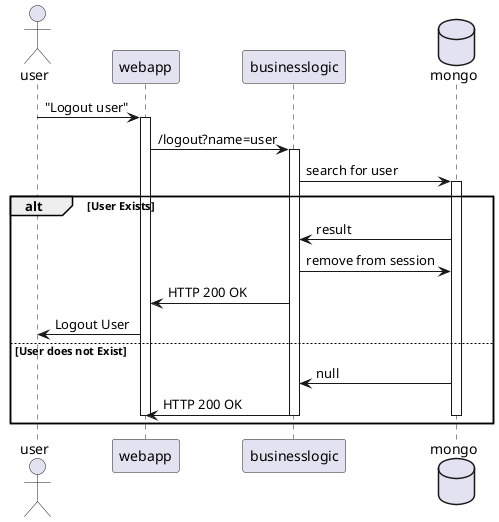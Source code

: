 @startuml Laufzeit_logout
actor user
participant webapp
participant businesslogic
database mongo

user -> webapp : "Logout user"
activate webapp
webapp -> businesslogic : /logout?name=user
activate businesslogic
businesslogic -> mongo : search for user
activate mongo
alt User Exists
    mongo -> businesslogic : result
    businesslogic -> mongo : remove from session
    businesslogic -> webapp : HTTP 200 OK
    webapp -> user : Logout User
else User does not Exist
    mongo -> businesslogic : null
    businesslogic -> webapp : HTTP 200 OK
    deactivate mongo
    deactivate businesslogic
    deactivate webapp
end
@enduml